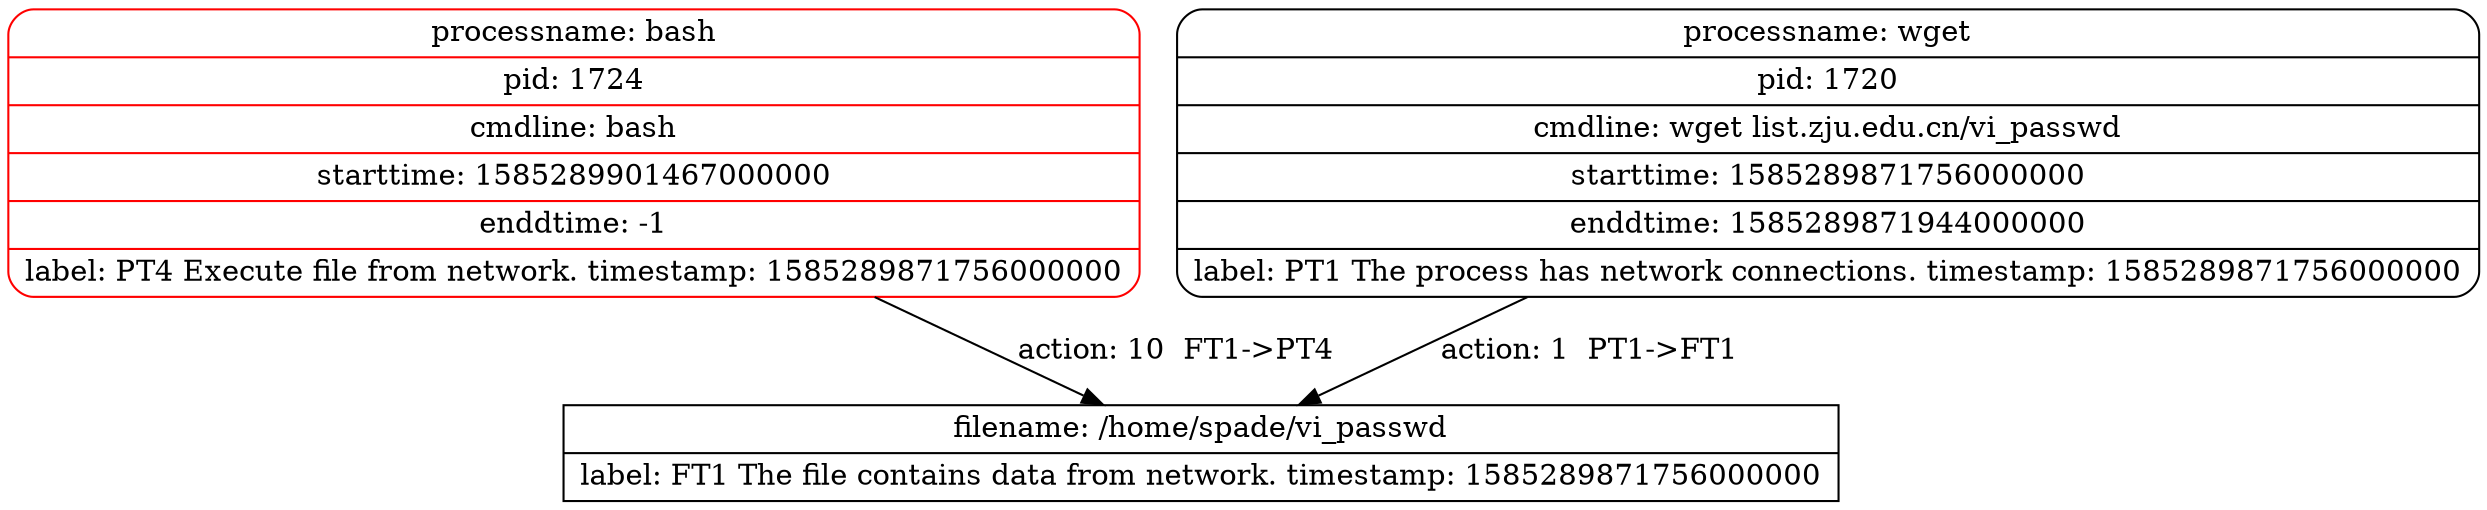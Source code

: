 digraph graph1 {
node [shape = Mrecord];
table99 [label = "{<head>processname: bash | pid: 1724 | cmdline: bash | starttime: 1585289901467000000 | enddtime: -1 | label: PT4 Execute file from network. timestamp: 1585289871756000000}", color = red];
table94 [shape = record, label = "{<head>filename: /home/spade/vi_passwd | label: FT1 The file contains data from network. timestamp: 1585289871756000000}"];
table80 [label = "{<head>processname: wget | pid: 1720 | cmdline: wget list.zju.edu.cn/vi_passwd | starttime: 1585289871756000000 | enddtime: 1585289871944000000 | label: PT1 The process has network connections. timestamp: 1585289871756000000}"];
table80 -> table94[label = "action: 1  PT1->FT1"];
table99 -> table94[label = "action: 10  FT1->PT4"];
}
